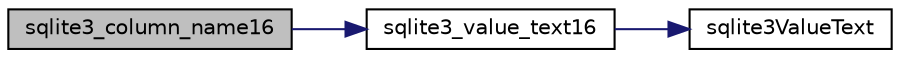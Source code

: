 digraph "sqlite3_column_name16"
{
  edge [fontname="Helvetica",fontsize="10",labelfontname="Helvetica",labelfontsize="10"];
  node [fontname="Helvetica",fontsize="10",shape=record];
  rankdir="LR";
  Node1 [label="sqlite3_column_name16",height=0.2,width=0.4,color="black", fillcolor="grey75", style="filled", fontcolor="black"];
  Node1 -> Node2 [color="midnightblue",fontsize="10",style="solid",fontname="Helvetica"];
  Node2 [label="sqlite3_value_text16",height=0.2,width=0.4,color="black", fillcolor="white", style="filled",URL="$sqlite3_8c.html#aad2462719b7385381220eb6076d0d0d1"];
  Node2 -> Node3 [color="midnightblue",fontsize="10",style="solid",fontname="Helvetica"];
  Node3 [label="sqlite3ValueText",height=0.2,width=0.4,color="black", fillcolor="white", style="filled",URL="$sqlite3_8c.html#ad567a94e52d1adf81f4857fdba00a59b"];
}
